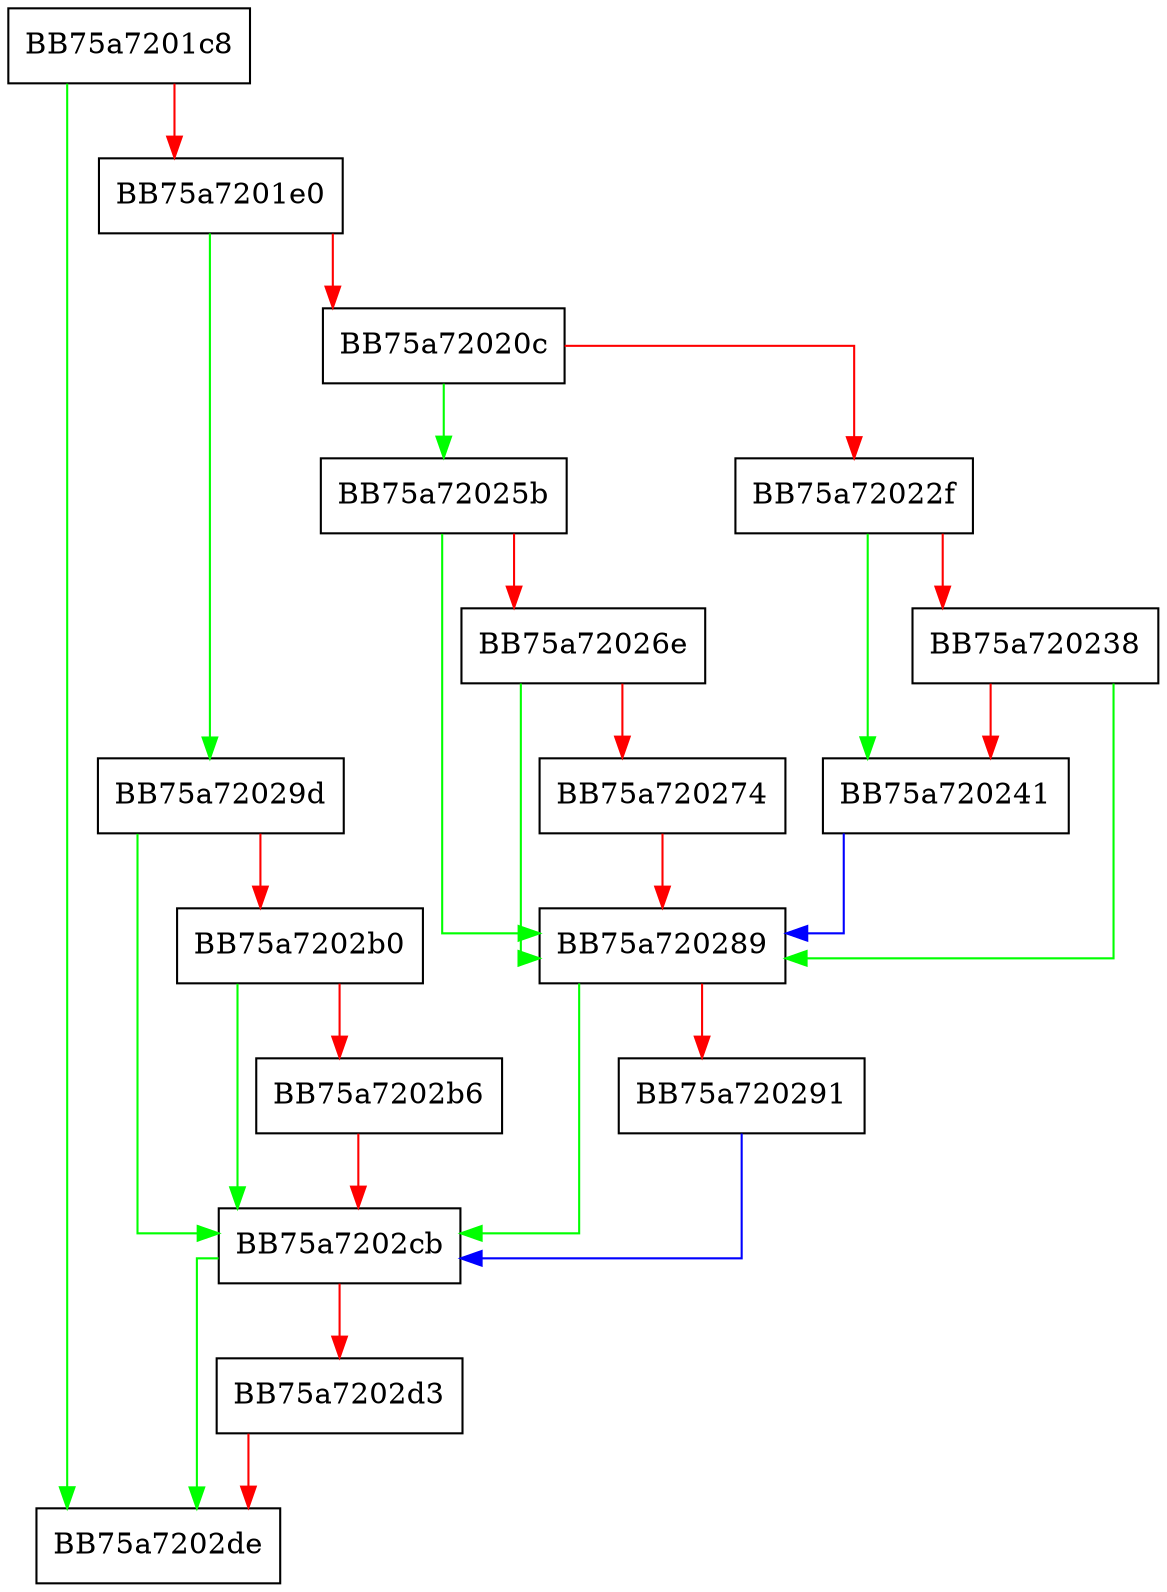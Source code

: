 digraph SendSenseOnboardingEtwEvent {
  node [shape="box"];
  graph [splines=ortho];
  BB75a7201c8 -> BB75a7202de [color="green"];
  BB75a7201c8 -> BB75a7201e0 [color="red"];
  BB75a7201e0 -> BB75a72029d [color="green"];
  BB75a7201e0 -> BB75a72020c [color="red"];
  BB75a72020c -> BB75a72025b [color="green"];
  BB75a72020c -> BB75a72022f [color="red"];
  BB75a72022f -> BB75a720241 [color="green"];
  BB75a72022f -> BB75a720238 [color="red"];
  BB75a720238 -> BB75a720289 [color="green"];
  BB75a720238 -> BB75a720241 [color="red"];
  BB75a720241 -> BB75a720289 [color="blue"];
  BB75a72025b -> BB75a720289 [color="green"];
  BB75a72025b -> BB75a72026e [color="red"];
  BB75a72026e -> BB75a720289 [color="green"];
  BB75a72026e -> BB75a720274 [color="red"];
  BB75a720274 -> BB75a720289 [color="red"];
  BB75a720289 -> BB75a7202cb [color="green"];
  BB75a720289 -> BB75a720291 [color="red"];
  BB75a720291 -> BB75a7202cb [color="blue"];
  BB75a72029d -> BB75a7202cb [color="green"];
  BB75a72029d -> BB75a7202b0 [color="red"];
  BB75a7202b0 -> BB75a7202cb [color="green"];
  BB75a7202b0 -> BB75a7202b6 [color="red"];
  BB75a7202b6 -> BB75a7202cb [color="red"];
  BB75a7202cb -> BB75a7202de [color="green"];
  BB75a7202cb -> BB75a7202d3 [color="red"];
  BB75a7202d3 -> BB75a7202de [color="red"];
}